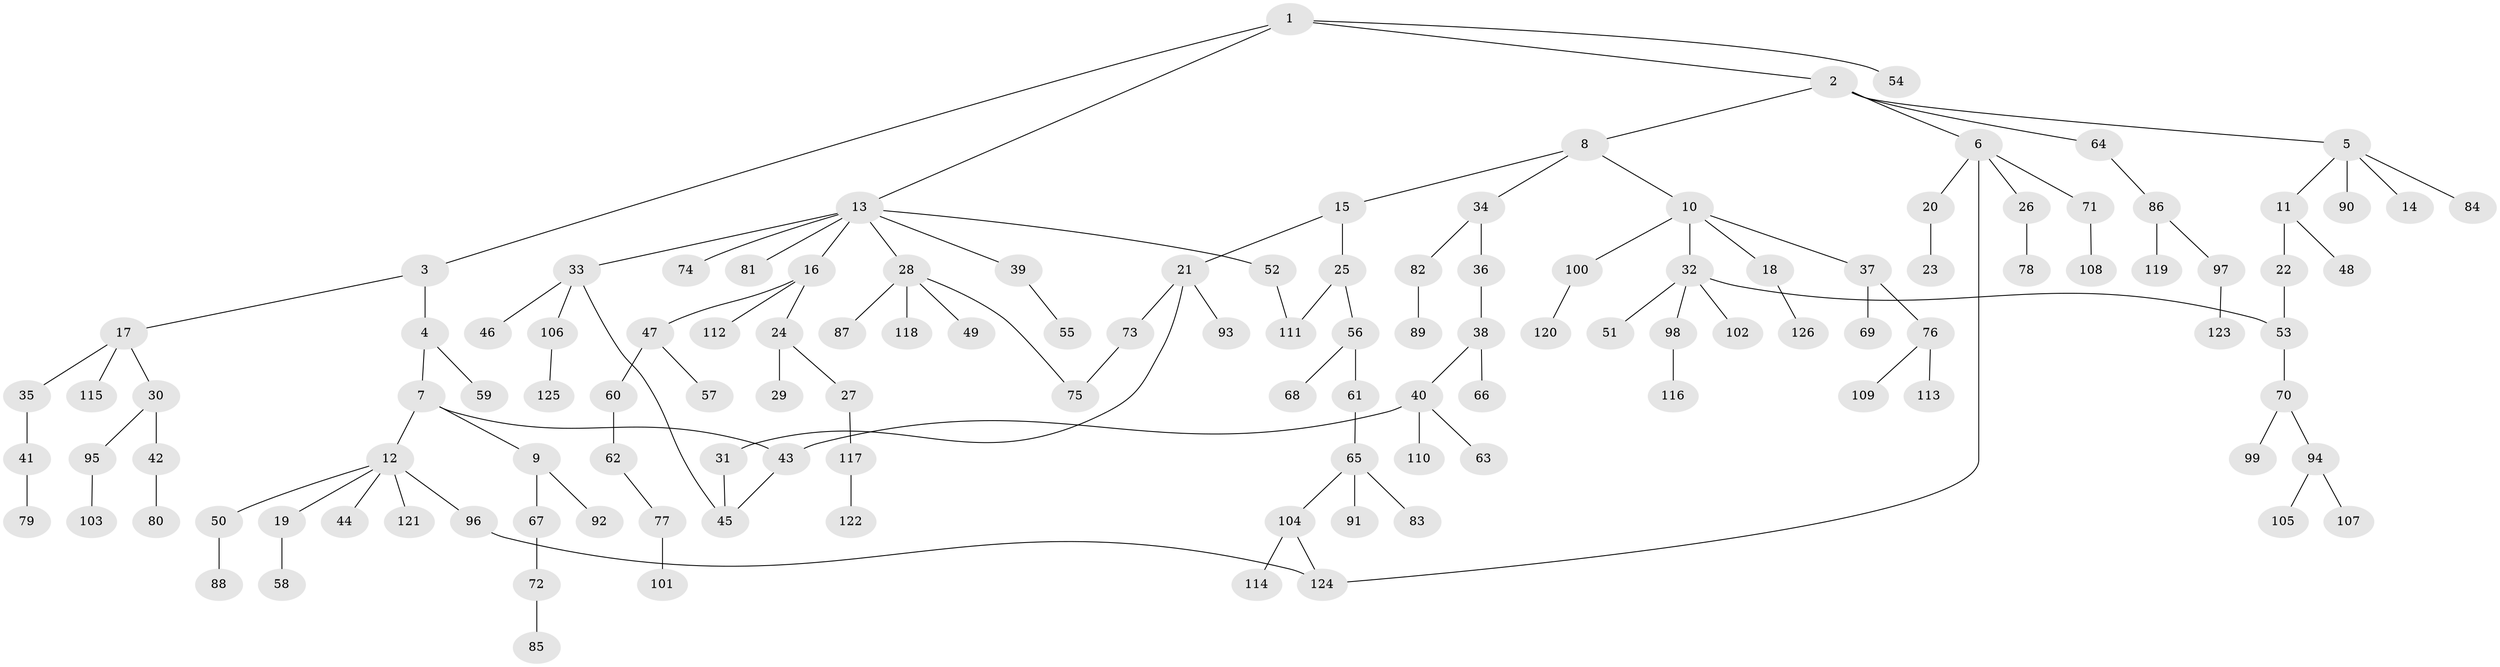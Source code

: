 // Generated by graph-tools (version 1.1) at 2025/25/03/09/25 03:25:30]
// undirected, 126 vertices, 133 edges
graph export_dot {
graph [start="1"]
  node [color=gray90,style=filled];
  1;
  2;
  3;
  4;
  5;
  6;
  7;
  8;
  9;
  10;
  11;
  12;
  13;
  14;
  15;
  16;
  17;
  18;
  19;
  20;
  21;
  22;
  23;
  24;
  25;
  26;
  27;
  28;
  29;
  30;
  31;
  32;
  33;
  34;
  35;
  36;
  37;
  38;
  39;
  40;
  41;
  42;
  43;
  44;
  45;
  46;
  47;
  48;
  49;
  50;
  51;
  52;
  53;
  54;
  55;
  56;
  57;
  58;
  59;
  60;
  61;
  62;
  63;
  64;
  65;
  66;
  67;
  68;
  69;
  70;
  71;
  72;
  73;
  74;
  75;
  76;
  77;
  78;
  79;
  80;
  81;
  82;
  83;
  84;
  85;
  86;
  87;
  88;
  89;
  90;
  91;
  92;
  93;
  94;
  95;
  96;
  97;
  98;
  99;
  100;
  101;
  102;
  103;
  104;
  105;
  106;
  107;
  108;
  109;
  110;
  111;
  112;
  113;
  114;
  115;
  116;
  117;
  118;
  119;
  120;
  121;
  122;
  123;
  124;
  125;
  126;
  1 -- 2;
  1 -- 3;
  1 -- 13;
  1 -- 54;
  2 -- 5;
  2 -- 6;
  2 -- 8;
  2 -- 64;
  3 -- 4;
  3 -- 17;
  4 -- 7;
  4 -- 59;
  5 -- 11;
  5 -- 14;
  5 -- 84;
  5 -- 90;
  6 -- 20;
  6 -- 26;
  6 -- 71;
  6 -- 124;
  7 -- 9;
  7 -- 12;
  7 -- 43;
  8 -- 10;
  8 -- 15;
  8 -- 34;
  9 -- 67;
  9 -- 92;
  10 -- 18;
  10 -- 32;
  10 -- 37;
  10 -- 100;
  11 -- 22;
  11 -- 48;
  12 -- 19;
  12 -- 44;
  12 -- 50;
  12 -- 96;
  12 -- 121;
  13 -- 16;
  13 -- 28;
  13 -- 33;
  13 -- 39;
  13 -- 52;
  13 -- 74;
  13 -- 81;
  15 -- 21;
  15 -- 25;
  16 -- 24;
  16 -- 47;
  16 -- 112;
  17 -- 30;
  17 -- 35;
  17 -- 115;
  18 -- 126;
  19 -- 58;
  20 -- 23;
  21 -- 31;
  21 -- 73;
  21 -- 93;
  22 -- 53;
  24 -- 27;
  24 -- 29;
  25 -- 56;
  25 -- 111;
  26 -- 78;
  27 -- 117;
  28 -- 49;
  28 -- 87;
  28 -- 118;
  28 -- 75;
  30 -- 42;
  30 -- 95;
  31 -- 45;
  32 -- 51;
  32 -- 53;
  32 -- 98;
  32 -- 102;
  33 -- 46;
  33 -- 106;
  33 -- 45;
  34 -- 36;
  34 -- 82;
  35 -- 41;
  36 -- 38;
  37 -- 69;
  37 -- 76;
  38 -- 40;
  38 -- 66;
  39 -- 55;
  40 -- 43;
  40 -- 63;
  40 -- 110;
  41 -- 79;
  42 -- 80;
  43 -- 45;
  47 -- 57;
  47 -- 60;
  50 -- 88;
  52 -- 111;
  53 -- 70;
  56 -- 61;
  56 -- 68;
  60 -- 62;
  61 -- 65;
  62 -- 77;
  64 -- 86;
  65 -- 83;
  65 -- 91;
  65 -- 104;
  67 -- 72;
  70 -- 94;
  70 -- 99;
  71 -- 108;
  72 -- 85;
  73 -- 75;
  76 -- 109;
  76 -- 113;
  77 -- 101;
  82 -- 89;
  86 -- 97;
  86 -- 119;
  94 -- 105;
  94 -- 107;
  95 -- 103;
  96 -- 124;
  97 -- 123;
  98 -- 116;
  100 -- 120;
  104 -- 114;
  104 -- 124;
  106 -- 125;
  117 -- 122;
}
